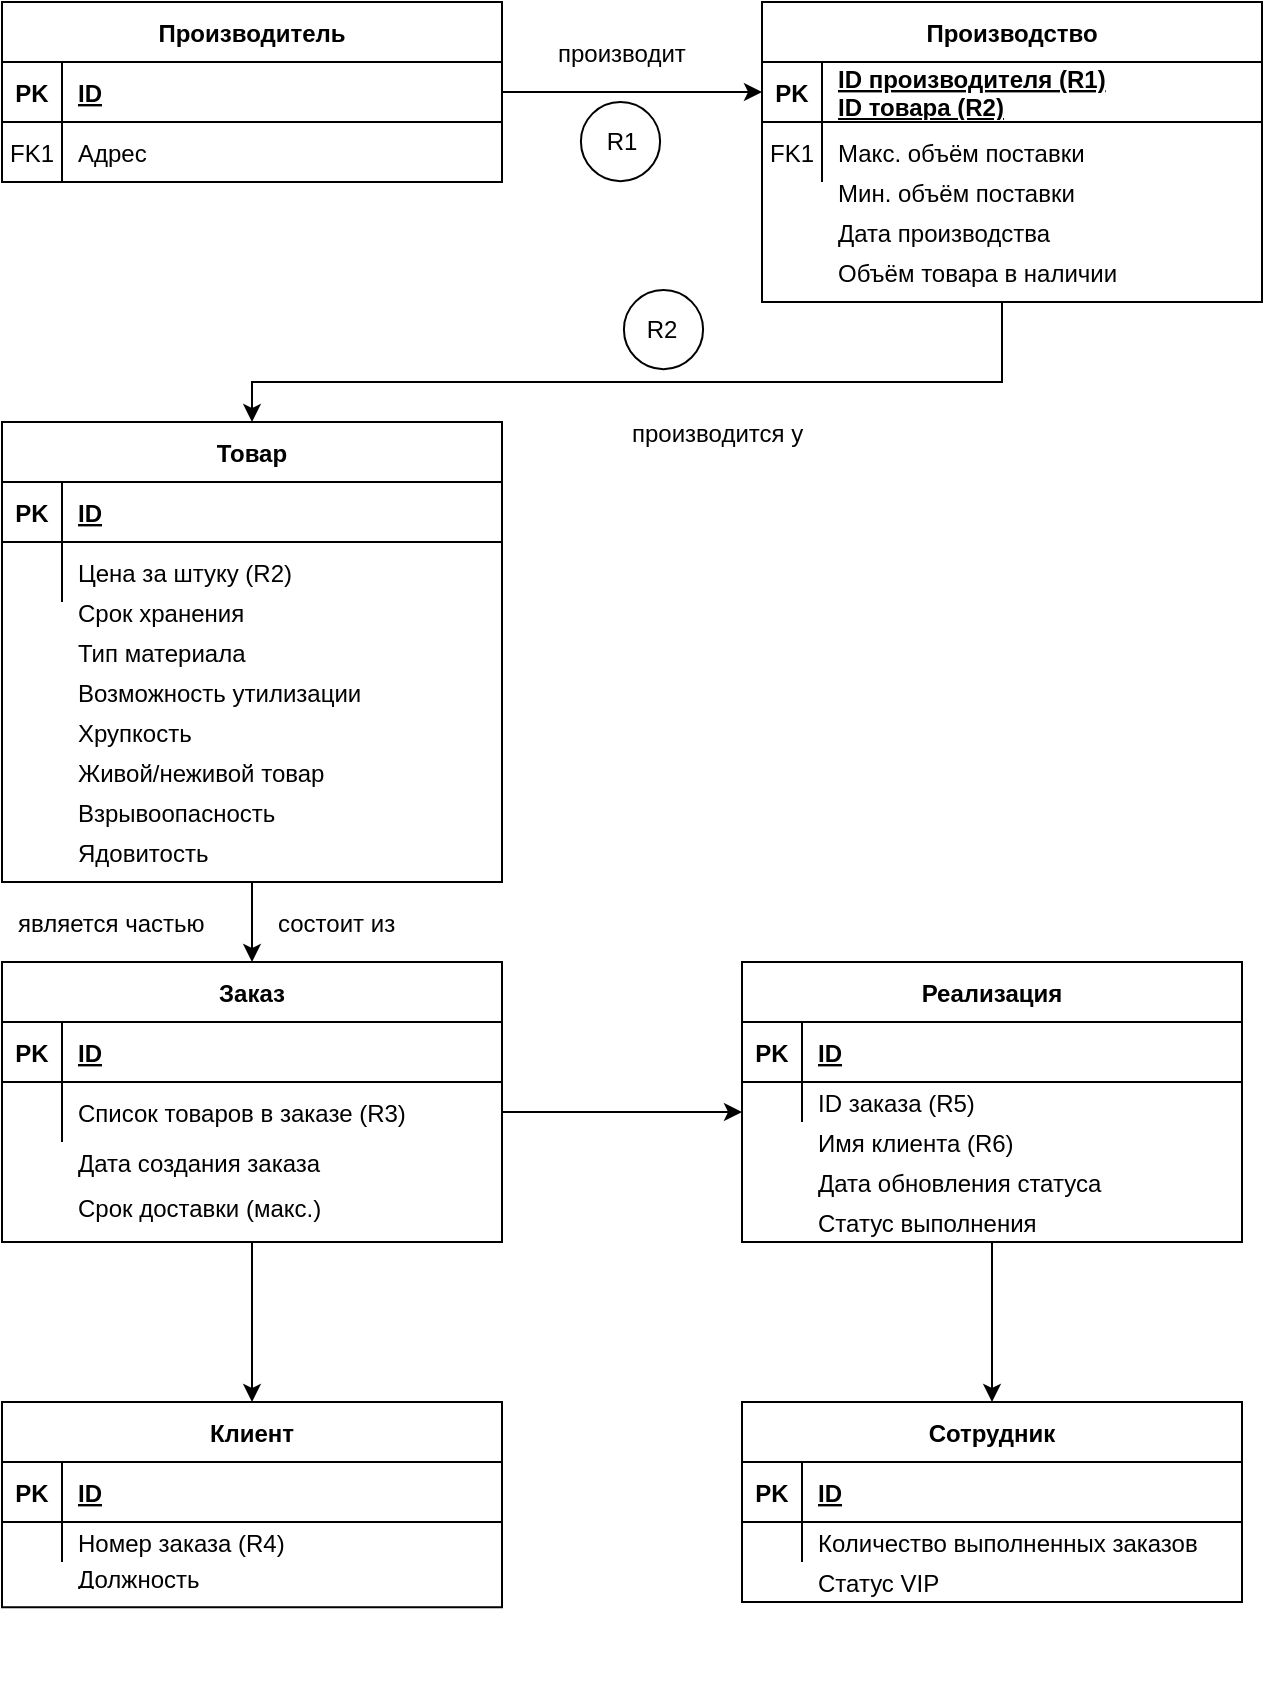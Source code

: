 <mxfile version="15.5.0" type="github">
  <diagram id="R2lEEEUBdFMjLlhIrx00" name="Page-1">
    <mxGraphModel dx="868" dy="450" grid="1" gridSize="10" guides="1" tooltips="1" connect="1" arrows="1" fold="1" page="1" pageScale="1" pageWidth="850" pageHeight="1100" math="0" shadow="0" extFonts="Permanent Marker^https://fonts.googleapis.com/css?family=Permanent+Marker">
      <root>
        <mxCell id="0" />
        <mxCell id="1" parent="0" />
        <mxCell id="C-vyLk0tnHw3VtMMgP7b-2" value="Производитель" style="shape=table;startSize=30;container=1;collapsible=1;childLayout=tableLayout;fixedRows=1;rowLines=0;fontStyle=1;align=center;resizeLast=1;" parent="1" vertex="1">
          <mxGeometry x="60" y="40" width="250" height="90" as="geometry" />
        </mxCell>
        <mxCell id="C-vyLk0tnHw3VtMMgP7b-3" value="" style="shape=partialRectangle;collapsible=0;dropTarget=0;pointerEvents=0;fillColor=none;points=[[0,0.5],[1,0.5]];portConstraint=eastwest;top=0;left=0;right=0;bottom=1;" parent="C-vyLk0tnHw3VtMMgP7b-2" vertex="1">
          <mxGeometry y="30" width="250" height="30" as="geometry" />
        </mxCell>
        <mxCell id="C-vyLk0tnHw3VtMMgP7b-4" value="PK" style="shape=partialRectangle;overflow=hidden;connectable=0;fillColor=none;top=0;left=0;bottom=0;right=0;fontStyle=1;" parent="C-vyLk0tnHw3VtMMgP7b-3" vertex="1">
          <mxGeometry width="30" height="30" as="geometry">
            <mxRectangle width="30" height="30" as="alternateBounds" />
          </mxGeometry>
        </mxCell>
        <mxCell id="C-vyLk0tnHw3VtMMgP7b-5" value="ID" style="shape=partialRectangle;overflow=hidden;connectable=0;fillColor=none;top=0;left=0;bottom=0;right=0;align=left;spacingLeft=6;fontStyle=5;" parent="C-vyLk0tnHw3VtMMgP7b-3" vertex="1">
          <mxGeometry x="30" width="220" height="30" as="geometry">
            <mxRectangle width="220" height="30" as="alternateBounds" />
          </mxGeometry>
        </mxCell>
        <mxCell id="C-vyLk0tnHw3VtMMgP7b-6" value="" style="shape=partialRectangle;collapsible=0;dropTarget=0;pointerEvents=0;fillColor=none;points=[[0,0.5],[1,0.5]];portConstraint=eastwest;top=0;left=0;right=0;bottom=0;" parent="C-vyLk0tnHw3VtMMgP7b-2" vertex="1">
          <mxGeometry y="60" width="250" height="30" as="geometry" />
        </mxCell>
        <mxCell id="C-vyLk0tnHw3VtMMgP7b-7" value="FK1" style="shape=partialRectangle;overflow=hidden;connectable=0;fillColor=none;top=0;left=0;bottom=0;right=0;" parent="C-vyLk0tnHw3VtMMgP7b-6" vertex="1">
          <mxGeometry width="30" height="30" as="geometry">
            <mxRectangle width="30" height="30" as="alternateBounds" />
          </mxGeometry>
        </mxCell>
        <mxCell id="C-vyLk0tnHw3VtMMgP7b-8" value="Адрес" style="shape=partialRectangle;overflow=hidden;connectable=0;fillColor=none;top=0;left=0;bottom=0;right=0;align=left;spacingLeft=6;" parent="C-vyLk0tnHw3VtMMgP7b-6" vertex="1">
          <mxGeometry x="30" width="220" height="30" as="geometry">
            <mxRectangle width="220" height="30" as="alternateBounds" />
          </mxGeometry>
        </mxCell>
        <mxCell id="wNKjYSVliJtvh4yzvfl7-5" value="" style="group" vertex="1" connectable="0" parent="1">
          <mxGeometry x="440" y="40" width="250" height="150" as="geometry" />
        </mxCell>
        <mxCell id="C-vyLk0tnHw3VtMMgP7b-13" value="Производство" style="shape=table;startSize=30;container=1;collapsible=1;childLayout=tableLayout;fixedRows=1;rowLines=0;fontStyle=1;align=center;resizeLast=1;" parent="wNKjYSVliJtvh4yzvfl7-5" vertex="1">
          <mxGeometry width="250" height="150" as="geometry" />
        </mxCell>
        <mxCell id="C-vyLk0tnHw3VtMMgP7b-14" value="" style="shape=partialRectangle;collapsible=0;dropTarget=0;pointerEvents=0;fillColor=none;points=[[0,0.5],[1,0.5]];portConstraint=eastwest;top=0;left=0;right=0;bottom=1;" parent="C-vyLk0tnHw3VtMMgP7b-13" vertex="1">
          <mxGeometry y="30" width="250" height="30" as="geometry" />
        </mxCell>
        <mxCell id="C-vyLk0tnHw3VtMMgP7b-15" value="PK" style="shape=partialRectangle;overflow=hidden;connectable=0;fillColor=none;top=0;left=0;bottom=0;right=0;fontStyle=1;" parent="C-vyLk0tnHw3VtMMgP7b-14" vertex="1">
          <mxGeometry width="30" height="30" as="geometry">
            <mxRectangle width="30" height="30" as="alternateBounds" />
          </mxGeometry>
        </mxCell>
        <mxCell id="C-vyLk0tnHw3VtMMgP7b-16" value="ID производителя (R1)&#xa;ID товара (R2)" style="shape=partialRectangle;overflow=hidden;connectable=0;fillColor=none;top=0;left=0;bottom=0;right=0;align=left;spacingLeft=6;fontStyle=5;" parent="C-vyLk0tnHw3VtMMgP7b-14" vertex="1">
          <mxGeometry x="30" width="220" height="30" as="geometry">
            <mxRectangle width="220" height="30" as="alternateBounds" />
          </mxGeometry>
        </mxCell>
        <mxCell id="C-vyLk0tnHw3VtMMgP7b-17" value="" style="shape=partialRectangle;collapsible=0;dropTarget=0;pointerEvents=0;fillColor=none;points=[[0,0.5],[1,0.5]];portConstraint=eastwest;top=0;left=0;right=0;bottom=0;" parent="C-vyLk0tnHw3VtMMgP7b-13" vertex="1">
          <mxGeometry y="60" width="250" height="30" as="geometry" />
        </mxCell>
        <mxCell id="C-vyLk0tnHw3VtMMgP7b-18" value="FK1" style="shape=partialRectangle;overflow=hidden;connectable=0;fillColor=none;top=0;left=0;bottom=0;right=0;" parent="C-vyLk0tnHw3VtMMgP7b-17" vertex="1">
          <mxGeometry width="30" height="30" as="geometry">
            <mxRectangle width="30" height="30" as="alternateBounds" />
          </mxGeometry>
        </mxCell>
        <mxCell id="C-vyLk0tnHw3VtMMgP7b-19" value="Макс. объём поставки" style="shape=partialRectangle;overflow=hidden;connectable=0;fillColor=none;top=0;left=0;bottom=0;right=0;align=left;spacingLeft=6;" parent="C-vyLk0tnHw3VtMMgP7b-17" vertex="1">
          <mxGeometry x="30" width="220" height="30" as="geometry">
            <mxRectangle width="220" height="30" as="alternateBounds" />
          </mxGeometry>
        </mxCell>
        <mxCell id="wNKjYSVliJtvh4yzvfl7-1" value="Мин. объём поставки" style="shape=partialRectangle;overflow=hidden;connectable=0;fillColor=none;top=0;left=0;bottom=0;right=0;align=left;spacingLeft=6;" vertex="1" parent="wNKjYSVliJtvh4yzvfl7-5">
          <mxGeometry x="30" y="80" width="220" height="30" as="geometry">
            <mxRectangle width="220" height="30" as="alternateBounds" />
          </mxGeometry>
        </mxCell>
        <mxCell id="wNKjYSVliJtvh4yzvfl7-3" value="Дата производства" style="shape=partialRectangle;overflow=hidden;connectable=0;fillColor=none;top=0;left=0;bottom=0;right=0;align=left;spacingLeft=6;" vertex="1" parent="wNKjYSVliJtvh4yzvfl7-5">
          <mxGeometry x="30" y="100" width="220" height="30" as="geometry">
            <mxRectangle width="220" height="30" as="alternateBounds" />
          </mxGeometry>
        </mxCell>
        <mxCell id="wNKjYSVliJtvh4yzvfl7-4" value="Объём товара в наличии" style="shape=partialRectangle;overflow=hidden;connectable=0;fillColor=none;top=0;left=0;bottom=0;right=0;align=left;spacingLeft=6;" vertex="1" parent="wNKjYSVliJtvh4yzvfl7-5">
          <mxGeometry x="30" y="120" width="220" height="30" as="geometry">
            <mxRectangle width="220" height="30" as="alternateBounds" />
          </mxGeometry>
        </mxCell>
        <mxCell id="wNKjYSVliJtvh4yzvfl7-15" value="" style="group" vertex="1" connectable="0" parent="1">
          <mxGeometry x="60" y="250" width="250" height="230" as="geometry" />
        </mxCell>
        <mxCell id="C-vyLk0tnHw3VtMMgP7b-23" value="Товар" style="shape=table;startSize=30;container=1;collapsible=1;childLayout=tableLayout;fixedRows=1;rowLines=0;fontStyle=1;align=center;resizeLast=1;" parent="wNKjYSVliJtvh4yzvfl7-15" vertex="1">
          <mxGeometry width="250" height="230" as="geometry" />
        </mxCell>
        <mxCell id="C-vyLk0tnHw3VtMMgP7b-24" value="" style="shape=partialRectangle;collapsible=0;dropTarget=0;pointerEvents=0;fillColor=none;points=[[0,0.5],[1,0.5]];portConstraint=eastwest;top=0;left=0;right=0;bottom=1;" parent="C-vyLk0tnHw3VtMMgP7b-23" vertex="1">
          <mxGeometry y="30" width="250" height="30" as="geometry" />
        </mxCell>
        <mxCell id="C-vyLk0tnHw3VtMMgP7b-25" value="PK" style="shape=partialRectangle;overflow=hidden;connectable=0;fillColor=none;top=0;left=0;bottom=0;right=0;fontStyle=1;" parent="C-vyLk0tnHw3VtMMgP7b-24" vertex="1">
          <mxGeometry width="30" height="30" as="geometry">
            <mxRectangle width="30" height="30" as="alternateBounds" />
          </mxGeometry>
        </mxCell>
        <mxCell id="C-vyLk0tnHw3VtMMgP7b-26" value="ID" style="shape=partialRectangle;overflow=hidden;connectable=0;fillColor=none;top=0;left=0;bottom=0;right=0;align=left;spacingLeft=6;fontStyle=5;" parent="C-vyLk0tnHw3VtMMgP7b-24" vertex="1">
          <mxGeometry x="30" width="220" height="30" as="geometry">
            <mxRectangle width="220" height="30" as="alternateBounds" />
          </mxGeometry>
        </mxCell>
        <mxCell id="C-vyLk0tnHw3VtMMgP7b-27" value="" style="shape=partialRectangle;collapsible=0;dropTarget=0;pointerEvents=0;fillColor=none;points=[[0,0.5],[1,0.5]];portConstraint=eastwest;top=0;left=0;right=0;bottom=0;" parent="C-vyLk0tnHw3VtMMgP7b-23" vertex="1">
          <mxGeometry y="60" width="250" height="30" as="geometry" />
        </mxCell>
        <mxCell id="C-vyLk0tnHw3VtMMgP7b-28" value="" style="shape=partialRectangle;overflow=hidden;connectable=0;fillColor=none;top=0;left=0;bottom=0;right=0;" parent="C-vyLk0tnHw3VtMMgP7b-27" vertex="1">
          <mxGeometry width="30" height="30" as="geometry">
            <mxRectangle width="30" height="30" as="alternateBounds" />
          </mxGeometry>
        </mxCell>
        <mxCell id="C-vyLk0tnHw3VtMMgP7b-29" value="Цена за штуку (R2)" style="shape=partialRectangle;overflow=hidden;connectable=0;fillColor=none;top=0;left=0;bottom=0;right=0;align=left;spacingLeft=6;" parent="C-vyLk0tnHw3VtMMgP7b-27" vertex="1">
          <mxGeometry x="30" width="220" height="30" as="geometry">
            <mxRectangle width="220" height="30" as="alternateBounds" />
          </mxGeometry>
        </mxCell>
        <mxCell id="wNKjYSVliJtvh4yzvfl7-8" value="Срок хранения" style="shape=partialRectangle;overflow=hidden;connectable=0;fillColor=none;top=0;left=0;bottom=0;right=0;align=left;spacingLeft=6;" vertex="1" parent="wNKjYSVliJtvh4yzvfl7-15">
          <mxGeometry x="30" y="80" width="220" height="30" as="geometry">
            <mxRectangle width="220" height="30" as="alternateBounds" />
          </mxGeometry>
        </mxCell>
        <mxCell id="wNKjYSVliJtvh4yzvfl7-9" value="Тип материала" style="shape=partialRectangle;overflow=hidden;connectable=0;fillColor=none;top=0;left=0;bottom=0;right=0;align=left;spacingLeft=6;" vertex="1" parent="wNKjYSVliJtvh4yzvfl7-15">
          <mxGeometry x="30" y="100" width="220" height="30" as="geometry">
            <mxRectangle width="220" height="30" as="alternateBounds" />
          </mxGeometry>
        </mxCell>
        <mxCell id="wNKjYSVliJtvh4yzvfl7-10" value="Возможность утилизации" style="shape=partialRectangle;overflow=hidden;connectable=0;fillColor=none;top=0;left=0;bottom=0;right=0;align=left;spacingLeft=6;" vertex="1" parent="wNKjYSVliJtvh4yzvfl7-15">
          <mxGeometry x="30" y="120" width="220" height="30" as="geometry">
            <mxRectangle width="220" height="30" as="alternateBounds" />
          </mxGeometry>
        </mxCell>
        <mxCell id="wNKjYSVliJtvh4yzvfl7-11" value="Хрупкость" style="shape=partialRectangle;overflow=hidden;connectable=0;fillColor=none;top=0;left=0;bottom=0;right=0;align=left;spacingLeft=6;" vertex="1" parent="wNKjYSVliJtvh4yzvfl7-15">
          <mxGeometry x="30" y="140" width="220" height="30" as="geometry">
            <mxRectangle width="220" height="30" as="alternateBounds" />
          </mxGeometry>
        </mxCell>
        <mxCell id="wNKjYSVliJtvh4yzvfl7-12" value="Живой/неживой товар" style="shape=partialRectangle;overflow=hidden;connectable=0;fillColor=none;top=0;left=0;bottom=0;right=0;align=left;spacingLeft=6;" vertex="1" parent="wNKjYSVliJtvh4yzvfl7-15">
          <mxGeometry x="30" y="160" width="220" height="30" as="geometry">
            <mxRectangle width="220" height="30" as="alternateBounds" />
          </mxGeometry>
        </mxCell>
        <mxCell id="wNKjYSVliJtvh4yzvfl7-13" value="Взрывоопасность" style="shape=partialRectangle;overflow=hidden;connectable=0;fillColor=none;top=0;left=0;bottom=0;right=0;align=left;spacingLeft=6;" vertex="1" parent="wNKjYSVliJtvh4yzvfl7-15">
          <mxGeometry x="30" y="180" width="220" height="30" as="geometry">
            <mxRectangle width="220" height="30" as="alternateBounds" />
          </mxGeometry>
        </mxCell>
        <mxCell id="wNKjYSVliJtvh4yzvfl7-14" value="Ядовитость" style="shape=partialRectangle;overflow=hidden;connectable=0;fillColor=none;top=0;left=0;bottom=0;right=0;align=left;spacingLeft=6;" vertex="1" parent="wNKjYSVliJtvh4yzvfl7-15">
          <mxGeometry x="30" y="200" width="220" height="30" as="geometry">
            <mxRectangle width="220" height="30" as="alternateBounds" />
          </mxGeometry>
        </mxCell>
        <mxCell id="wNKjYSVliJtvh4yzvfl7-31" value="" style="group" vertex="1" connectable="0" parent="1">
          <mxGeometry x="60" y="520" width="250" height="140" as="geometry" />
        </mxCell>
        <mxCell id="wNKjYSVliJtvh4yzvfl7-17" value="Заказ" style="shape=table;startSize=30;container=1;collapsible=1;childLayout=tableLayout;fixedRows=1;rowLines=0;fontStyle=1;align=center;resizeLast=1;" vertex="1" parent="wNKjYSVliJtvh4yzvfl7-31">
          <mxGeometry width="250" height="140" as="geometry" />
        </mxCell>
        <mxCell id="wNKjYSVliJtvh4yzvfl7-18" value="" style="shape=partialRectangle;collapsible=0;dropTarget=0;pointerEvents=0;fillColor=none;points=[[0,0.5],[1,0.5]];portConstraint=eastwest;top=0;left=0;right=0;bottom=1;" vertex="1" parent="wNKjYSVliJtvh4yzvfl7-17">
          <mxGeometry y="30" width="250" height="30" as="geometry" />
        </mxCell>
        <mxCell id="wNKjYSVliJtvh4yzvfl7-19" value="PK" style="shape=partialRectangle;overflow=hidden;connectable=0;fillColor=none;top=0;left=0;bottom=0;right=0;fontStyle=1;" vertex="1" parent="wNKjYSVliJtvh4yzvfl7-18">
          <mxGeometry width="30" height="30" as="geometry">
            <mxRectangle width="30" height="30" as="alternateBounds" />
          </mxGeometry>
        </mxCell>
        <mxCell id="wNKjYSVliJtvh4yzvfl7-20" value="ID" style="shape=partialRectangle;overflow=hidden;connectable=0;fillColor=none;top=0;left=0;bottom=0;right=0;align=left;spacingLeft=6;fontStyle=5;" vertex="1" parent="wNKjYSVliJtvh4yzvfl7-18">
          <mxGeometry x="30" width="220" height="30" as="geometry">
            <mxRectangle width="220" height="30" as="alternateBounds" />
          </mxGeometry>
        </mxCell>
        <mxCell id="wNKjYSVliJtvh4yzvfl7-21" value="" style="shape=partialRectangle;collapsible=0;dropTarget=0;pointerEvents=0;fillColor=none;points=[[0,0.5],[1,0.5]];portConstraint=eastwest;top=0;left=0;right=0;bottom=0;" vertex="1" parent="wNKjYSVliJtvh4yzvfl7-17">
          <mxGeometry y="60" width="250" height="30" as="geometry" />
        </mxCell>
        <mxCell id="wNKjYSVliJtvh4yzvfl7-22" value="" style="shape=partialRectangle;overflow=hidden;connectable=0;fillColor=none;top=0;left=0;bottom=0;right=0;" vertex="1" parent="wNKjYSVliJtvh4yzvfl7-21">
          <mxGeometry width="30" height="30" as="geometry">
            <mxRectangle width="30" height="30" as="alternateBounds" />
          </mxGeometry>
        </mxCell>
        <mxCell id="wNKjYSVliJtvh4yzvfl7-23" value="Список товаров в заказе (R3)" style="shape=partialRectangle;overflow=hidden;connectable=0;fillColor=none;top=0;left=0;bottom=0;right=0;align=left;spacingLeft=6;" vertex="1" parent="wNKjYSVliJtvh4yzvfl7-21">
          <mxGeometry x="30" width="220" height="30" as="geometry">
            <mxRectangle width="220" height="30" as="alternateBounds" />
          </mxGeometry>
        </mxCell>
        <mxCell id="wNKjYSVliJtvh4yzvfl7-25" value="Дата создания заказа" style="shape=partialRectangle;overflow=hidden;connectable=0;fillColor=none;top=0;left=0;bottom=0;right=0;align=left;spacingLeft=6;" vertex="1" parent="wNKjYSVliJtvh4yzvfl7-31">
          <mxGeometry x="30" y="90" width="220" height="20" as="geometry">
            <mxRectangle width="220" height="30" as="alternateBounds" />
          </mxGeometry>
        </mxCell>
        <mxCell id="wNKjYSVliJtvh4yzvfl7-38" value="Срок доставки (макс.)" style="shape=partialRectangle;overflow=hidden;connectable=0;fillColor=none;top=0;left=0;bottom=0;right=0;align=left;spacingLeft=6;" vertex="1" parent="wNKjYSVliJtvh4yzvfl7-31">
          <mxGeometry x="30" y="109.998" width="220" height="25.455" as="geometry">
            <mxRectangle width="220" height="30" as="alternateBounds" />
          </mxGeometry>
        </mxCell>
        <mxCell id="wNKjYSVliJtvh4yzvfl7-33" value="" style="endArrow=classic;html=1;rounded=0;edgeStyle=orthogonalEdgeStyle;entryX=0.5;entryY=0;entryDx=0;entryDy=0;" edge="1" parent="1" target="wNKjYSVliJtvh4yzvfl7-17">
          <mxGeometry width="50" height="50" relative="1" as="geometry">
            <mxPoint x="185" y="480" as="sourcePoint" />
            <mxPoint x="450" y="460" as="targetPoint" />
            <Array as="points">
              <mxPoint x="185" y="480" />
              <mxPoint x="185" y="480" />
            </Array>
          </mxGeometry>
        </mxCell>
        <mxCell id="wNKjYSVliJtvh4yzvfl7-39" value="" style="group" vertex="1" connectable="0" parent="1">
          <mxGeometry x="430" y="520" width="250" height="150" as="geometry" />
        </mxCell>
        <mxCell id="wNKjYSVliJtvh4yzvfl7-40" value="Реализация" style="shape=table;startSize=30;container=1;collapsible=1;childLayout=tableLayout;fixedRows=1;rowLines=0;fontStyle=1;align=center;resizeLast=1;" vertex="1" parent="wNKjYSVliJtvh4yzvfl7-39">
          <mxGeometry width="250" height="140" as="geometry" />
        </mxCell>
        <mxCell id="wNKjYSVliJtvh4yzvfl7-41" value="" style="shape=partialRectangle;collapsible=0;dropTarget=0;pointerEvents=0;fillColor=none;points=[[0,0.5],[1,0.5]];portConstraint=eastwest;top=0;left=0;right=0;bottom=1;" vertex="1" parent="wNKjYSVliJtvh4yzvfl7-40">
          <mxGeometry y="30" width="250" height="30" as="geometry" />
        </mxCell>
        <mxCell id="wNKjYSVliJtvh4yzvfl7-42" value="PK" style="shape=partialRectangle;overflow=hidden;connectable=0;fillColor=none;top=0;left=0;bottom=0;right=0;fontStyle=1;" vertex="1" parent="wNKjYSVliJtvh4yzvfl7-41">
          <mxGeometry width="30" height="30" as="geometry">
            <mxRectangle width="30" height="30" as="alternateBounds" />
          </mxGeometry>
        </mxCell>
        <mxCell id="wNKjYSVliJtvh4yzvfl7-43" value="ID" style="shape=partialRectangle;overflow=hidden;connectable=0;fillColor=none;top=0;left=0;bottom=0;right=0;align=left;spacingLeft=6;fontStyle=5;" vertex="1" parent="wNKjYSVliJtvh4yzvfl7-41">
          <mxGeometry x="30" width="220" height="30" as="geometry">
            <mxRectangle width="220" height="30" as="alternateBounds" />
          </mxGeometry>
        </mxCell>
        <mxCell id="wNKjYSVliJtvh4yzvfl7-44" value="" style="shape=partialRectangle;collapsible=0;dropTarget=0;pointerEvents=0;fillColor=none;points=[[0,0.5],[1,0.5]];portConstraint=eastwest;top=0;left=0;right=0;bottom=0;" vertex="1" parent="wNKjYSVliJtvh4yzvfl7-40">
          <mxGeometry y="60" width="250" height="20" as="geometry" />
        </mxCell>
        <mxCell id="wNKjYSVliJtvh4yzvfl7-45" value="" style="shape=partialRectangle;overflow=hidden;connectable=0;fillColor=none;top=0;left=0;bottom=0;right=0;" vertex="1" parent="wNKjYSVliJtvh4yzvfl7-44">
          <mxGeometry width="30" height="20" as="geometry">
            <mxRectangle width="30" height="20" as="alternateBounds" />
          </mxGeometry>
        </mxCell>
        <mxCell id="wNKjYSVliJtvh4yzvfl7-46" value="ID заказа (R5)" style="shape=partialRectangle;overflow=hidden;connectable=0;fillColor=none;top=0;left=0;bottom=0;right=0;align=left;spacingLeft=6;" vertex="1" parent="wNKjYSVliJtvh4yzvfl7-44">
          <mxGeometry x="30" width="220" height="20" as="geometry">
            <mxRectangle width="220" height="20" as="alternateBounds" />
          </mxGeometry>
        </mxCell>
        <mxCell id="wNKjYSVliJtvh4yzvfl7-47" value="Имя клиента (R6)" style="shape=partialRectangle;overflow=hidden;connectable=0;fillColor=none;top=0;left=0;bottom=0;right=0;align=left;spacingLeft=6;" vertex="1" parent="wNKjYSVliJtvh4yzvfl7-39">
          <mxGeometry x="30" y="80.434" width="220" height="19.565" as="geometry">
            <mxRectangle width="220" height="30" as="alternateBounds" />
          </mxGeometry>
        </mxCell>
        <mxCell id="wNKjYSVliJtvh4yzvfl7-48" value="Дата обновления статуса" style="shape=partialRectangle;overflow=hidden;connectable=0;fillColor=none;top=0;left=0;bottom=0;right=0;align=left;spacingLeft=6;" vertex="1" parent="wNKjYSVliJtvh4yzvfl7-39">
          <mxGeometry x="30" y="99.997" width="220" height="19.565" as="geometry">
            <mxRectangle width="220" height="30" as="alternateBounds" />
          </mxGeometry>
        </mxCell>
        <mxCell id="wNKjYSVliJtvh4yzvfl7-50" value="Статус выполнения" style="shape=partialRectangle;overflow=hidden;connectable=0;fillColor=none;top=0;left=0;bottom=0;right=0;align=left;spacingLeft=6;" vertex="1" parent="wNKjYSVliJtvh4yzvfl7-39">
          <mxGeometry x="30" y="120.001" width="220" height="19.565" as="geometry">
            <mxRectangle width="220" height="30" as="alternateBounds" />
          </mxGeometry>
        </mxCell>
        <mxCell id="wNKjYSVliJtvh4yzvfl7-54" value="" style="endArrow=classic;html=1;rounded=0;edgeStyle=orthogonalEdgeStyle;exitX=1;exitY=0.5;exitDx=0;exitDy=0;" edge="1" parent="1" source="wNKjYSVliJtvh4yzvfl7-21">
          <mxGeometry width="50" height="50" relative="1" as="geometry">
            <mxPoint x="300" y="680" as="sourcePoint" />
            <mxPoint x="430" y="595" as="targetPoint" />
            <Array as="points">
              <mxPoint x="430" y="595" />
            </Array>
          </mxGeometry>
        </mxCell>
        <mxCell id="wNKjYSVliJtvh4yzvfl7-55" value="" style="endArrow=classic;html=1;rounded=0;edgeStyle=orthogonalEdgeStyle;entryX=0.5;entryY=0;entryDx=0;entryDy=0;" edge="1" parent="1" target="C-vyLk0tnHw3VtMMgP7b-23">
          <mxGeometry width="50" height="50" relative="1" as="geometry">
            <mxPoint x="560" y="190" as="sourcePoint" />
            <mxPoint x="310" y="340" as="targetPoint" />
            <Array as="points">
              <mxPoint x="560" y="230" />
              <mxPoint x="185" y="230" />
            </Array>
          </mxGeometry>
        </mxCell>
        <mxCell id="wNKjYSVliJtvh4yzvfl7-57" style="edgeStyle=orthogonalEdgeStyle;rounded=0;orthogonalLoop=1;jettySize=auto;html=1;exitX=1;exitY=0.5;exitDx=0;exitDy=0;entryX=0;entryY=0.5;entryDx=0;entryDy=0;" edge="1" parent="1" source="C-vyLk0tnHw3VtMMgP7b-3" target="C-vyLk0tnHw3VtMMgP7b-14">
          <mxGeometry relative="1" as="geometry" />
        </mxCell>
        <mxCell id="wNKjYSVliJtvh4yzvfl7-70" value="" style="group" vertex="1" connectable="0" parent="1">
          <mxGeometry x="60" y="740" width="250" height="110" as="geometry" />
        </mxCell>
        <mxCell id="wNKjYSVliJtvh4yzvfl7-71" value="Клиент" style="shape=table;startSize=30;container=1;collapsible=1;childLayout=tableLayout;fixedRows=1;rowLines=0;fontStyle=1;align=center;resizeLast=1;" vertex="1" parent="wNKjYSVliJtvh4yzvfl7-70">
          <mxGeometry width="250" height="102.667" as="geometry" />
        </mxCell>
        <mxCell id="wNKjYSVliJtvh4yzvfl7-72" value="" style="shape=partialRectangle;collapsible=0;dropTarget=0;pointerEvents=0;fillColor=none;points=[[0,0.5],[1,0.5]];portConstraint=eastwest;top=0;left=0;right=0;bottom=1;" vertex="1" parent="wNKjYSVliJtvh4yzvfl7-71">
          <mxGeometry y="30" width="250" height="30" as="geometry" />
        </mxCell>
        <mxCell id="wNKjYSVliJtvh4yzvfl7-73" value="PK" style="shape=partialRectangle;overflow=hidden;connectable=0;fillColor=none;top=0;left=0;bottom=0;right=0;fontStyle=1;" vertex="1" parent="wNKjYSVliJtvh4yzvfl7-72">
          <mxGeometry width="30" height="30" as="geometry">
            <mxRectangle width="30" height="30" as="alternateBounds" />
          </mxGeometry>
        </mxCell>
        <mxCell id="wNKjYSVliJtvh4yzvfl7-74" value="ID" style="shape=partialRectangle;overflow=hidden;connectable=0;fillColor=none;top=0;left=0;bottom=0;right=0;align=left;spacingLeft=6;fontStyle=5;" vertex="1" parent="wNKjYSVliJtvh4yzvfl7-72">
          <mxGeometry x="30" width="220" height="30" as="geometry">
            <mxRectangle width="220" height="30" as="alternateBounds" />
          </mxGeometry>
        </mxCell>
        <mxCell id="wNKjYSVliJtvh4yzvfl7-75" value="" style="shape=partialRectangle;collapsible=0;dropTarget=0;pointerEvents=0;fillColor=none;points=[[0,0.5],[1,0.5]];portConstraint=eastwest;top=0;left=0;right=0;bottom=0;" vertex="1" parent="wNKjYSVliJtvh4yzvfl7-71">
          <mxGeometry y="60" width="250" height="20" as="geometry" />
        </mxCell>
        <mxCell id="wNKjYSVliJtvh4yzvfl7-76" value="" style="shape=partialRectangle;overflow=hidden;connectable=0;fillColor=none;top=0;left=0;bottom=0;right=0;" vertex="1" parent="wNKjYSVliJtvh4yzvfl7-75">
          <mxGeometry width="30" height="20" as="geometry">
            <mxRectangle width="30" height="20" as="alternateBounds" />
          </mxGeometry>
        </mxCell>
        <mxCell id="wNKjYSVliJtvh4yzvfl7-77" value="Номер заказа (R4)" style="shape=partialRectangle;overflow=hidden;connectable=0;fillColor=none;top=0;left=0;bottom=0;right=0;align=left;spacingLeft=6;" vertex="1" parent="wNKjYSVliJtvh4yzvfl7-75">
          <mxGeometry x="30" width="220" height="20" as="geometry">
            <mxRectangle width="220" height="20" as="alternateBounds" />
          </mxGeometry>
        </mxCell>
        <mxCell id="wNKjYSVliJtvh4yzvfl7-78" value="Должность" style="shape=partialRectangle;overflow=hidden;connectable=0;fillColor=none;top=0;left=0;bottom=0;right=0;align=left;spacingLeft=6;" vertex="1" parent="wNKjYSVliJtvh4yzvfl7-70">
          <mxGeometry x="30" y="80.005" width="220" height="14.348" as="geometry">
            <mxRectangle width="220" height="30" as="alternateBounds" />
          </mxGeometry>
        </mxCell>
        <mxCell id="wNKjYSVliJtvh4yzvfl7-81" value="" style="group" vertex="1" connectable="0" parent="1">
          <mxGeometry x="430" y="740" width="250" height="150" as="geometry" />
        </mxCell>
        <mxCell id="wNKjYSVliJtvh4yzvfl7-82" value="Сотрудник" style="shape=table;startSize=30;container=1;collapsible=1;childLayout=tableLayout;fixedRows=1;rowLines=0;fontStyle=1;align=center;resizeLast=1;" vertex="1" parent="wNKjYSVliJtvh4yzvfl7-81">
          <mxGeometry width="250" height="100" as="geometry" />
        </mxCell>
        <mxCell id="wNKjYSVliJtvh4yzvfl7-83" value="" style="shape=partialRectangle;collapsible=0;dropTarget=0;pointerEvents=0;fillColor=none;points=[[0,0.5],[1,0.5]];portConstraint=eastwest;top=0;left=0;right=0;bottom=1;" vertex="1" parent="wNKjYSVliJtvh4yzvfl7-82">
          <mxGeometry y="30" width="250" height="30" as="geometry" />
        </mxCell>
        <mxCell id="wNKjYSVliJtvh4yzvfl7-84" value="PK" style="shape=partialRectangle;overflow=hidden;connectable=0;fillColor=none;top=0;left=0;bottom=0;right=0;fontStyle=1;" vertex="1" parent="wNKjYSVliJtvh4yzvfl7-83">
          <mxGeometry width="30" height="30" as="geometry">
            <mxRectangle width="30" height="30" as="alternateBounds" />
          </mxGeometry>
        </mxCell>
        <mxCell id="wNKjYSVliJtvh4yzvfl7-85" value="ID" style="shape=partialRectangle;overflow=hidden;connectable=0;fillColor=none;top=0;left=0;bottom=0;right=0;align=left;spacingLeft=6;fontStyle=5;" vertex="1" parent="wNKjYSVliJtvh4yzvfl7-83">
          <mxGeometry x="30" width="220" height="30" as="geometry">
            <mxRectangle width="220" height="30" as="alternateBounds" />
          </mxGeometry>
        </mxCell>
        <mxCell id="wNKjYSVliJtvh4yzvfl7-86" value="" style="shape=partialRectangle;collapsible=0;dropTarget=0;pointerEvents=0;fillColor=none;points=[[0,0.5],[1,0.5]];portConstraint=eastwest;top=0;left=0;right=0;bottom=0;" vertex="1" parent="wNKjYSVliJtvh4yzvfl7-82">
          <mxGeometry y="60" width="250" height="20" as="geometry" />
        </mxCell>
        <mxCell id="wNKjYSVliJtvh4yzvfl7-87" value="" style="shape=partialRectangle;overflow=hidden;connectable=0;fillColor=none;top=0;left=0;bottom=0;right=0;" vertex="1" parent="wNKjYSVliJtvh4yzvfl7-86">
          <mxGeometry width="30" height="20" as="geometry">
            <mxRectangle width="30" height="20" as="alternateBounds" />
          </mxGeometry>
        </mxCell>
        <mxCell id="wNKjYSVliJtvh4yzvfl7-88" value="Количество выполненных заказов" style="shape=partialRectangle;overflow=hidden;connectable=0;fillColor=none;top=0;left=0;bottom=0;right=0;align=left;spacingLeft=6;" vertex="1" parent="wNKjYSVliJtvh4yzvfl7-86">
          <mxGeometry x="30" width="220" height="20" as="geometry">
            <mxRectangle width="220" height="20" as="alternateBounds" />
          </mxGeometry>
        </mxCell>
        <mxCell id="wNKjYSVliJtvh4yzvfl7-89" value="Статус VIP" style="shape=partialRectangle;overflow=hidden;connectable=0;fillColor=none;top=0;left=0;bottom=0;right=0;align=left;spacingLeft=6;" vertex="1" parent="wNKjYSVliJtvh4yzvfl7-81">
          <mxGeometry x="30" y="80.434" width="220" height="19.565" as="geometry">
            <mxRectangle width="220" height="30" as="alternateBounds" />
          </mxGeometry>
        </mxCell>
        <mxCell id="wNKjYSVliJtvh4yzvfl7-95" value="" style="endArrow=classic;html=1;rounded=0;edgeStyle=orthogonalEdgeStyle;exitX=0.5;exitY=1;exitDx=0;exitDy=0;entryX=0.5;entryY=0;entryDx=0;entryDy=0;" edge="1" parent="1" source="wNKjYSVliJtvh4yzvfl7-40" target="wNKjYSVliJtvh4yzvfl7-82">
          <mxGeometry width="50" height="50" relative="1" as="geometry">
            <mxPoint x="730" y="700" as="sourcePoint" />
            <mxPoint x="780" y="650" as="targetPoint" />
          </mxGeometry>
        </mxCell>
        <mxCell id="wNKjYSVliJtvh4yzvfl7-97" value="" style="endArrow=classic;html=1;rounded=0;edgeStyle=orthogonalEdgeStyle;exitX=0.5;exitY=1;exitDx=0;exitDy=0;entryX=0.5;entryY=0;entryDx=0;entryDy=0;" edge="1" parent="1" source="wNKjYSVliJtvh4yzvfl7-17" target="wNKjYSVliJtvh4yzvfl7-71">
          <mxGeometry width="50" height="50" relative="1" as="geometry">
            <mxPoint x="575" y="680" as="sourcePoint" />
            <mxPoint x="575" y="760" as="targetPoint" />
          </mxGeometry>
        </mxCell>
        <mxCell id="wNKjYSVliJtvh4yzvfl7-98" value="производит" style="shape=partialRectangle;overflow=hidden;connectable=0;fillColor=none;top=0;left=0;bottom=0;right=0;align=left;spacingLeft=6;" vertex="1" parent="1">
          <mxGeometry x="330" y="50" width="85" height="30" as="geometry">
            <mxRectangle width="220" height="30" as="alternateBounds" />
          </mxGeometry>
        </mxCell>
        <mxCell id="wNKjYSVliJtvh4yzvfl7-105" value="" style="group" vertex="1" connectable="0" parent="1">
          <mxGeometry x="345.5" y="90" width="47.5" height="40" as="geometry" />
        </mxCell>
        <mxCell id="wNKjYSVliJtvh4yzvfl7-99" value="" style="ellipse;whiteSpace=wrap;html=1;aspect=fixed;labelBackgroundColor=#FFFFFF;align=left;" vertex="1" parent="wNKjYSVliJtvh4yzvfl7-105">
          <mxGeometry x="3.958" width="39.583" height="39.583" as="geometry" />
        </mxCell>
        <mxCell id="wNKjYSVliJtvh4yzvfl7-104" value="R1" style="text;html=1;strokeColor=none;fillColor=none;align=center;verticalAlign=middle;whiteSpace=wrap;rounded=0;labelBackgroundColor=#FFFFFF;" vertex="1" parent="wNKjYSVliJtvh4yzvfl7-105">
          <mxGeometry y="8" width="47.5" height="24" as="geometry" />
        </mxCell>
        <mxCell id="wNKjYSVliJtvh4yzvfl7-109" value="" style="group" vertex="1" connectable="0" parent="1">
          <mxGeometry x="367" y="184" width="47.5" height="40" as="geometry" />
        </mxCell>
        <mxCell id="wNKjYSVliJtvh4yzvfl7-110" value="" style="ellipse;whiteSpace=wrap;html=1;aspect=fixed;labelBackgroundColor=#FFFFFF;align=left;" vertex="1" parent="wNKjYSVliJtvh4yzvfl7-109">
          <mxGeometry x="3.958" width="39.583" height="39.583" as="geometry" />
        </mxCell>
        <mxCell id="wNKjYSVliJtvh4yzvfl7-111" value="R2" style="text;html=1;strokeColor=none;fillColor=none;align=center;verticalAlign=middle;whiteSpace=wrap;rounded=0;labelBackgroundColor=#FFFFFF;" vertex="1" parent="wNKjYSVliJtvh4yzvfl7-109">
          <mxGeometry x="-1" y="8" width="47.5" height="24" as="geometry" />
        </mxCell>
        <mxCell id="wNKjYSVliJtvh4yzvfl7-117" value="производится у" style="shape=partialRectangle;overflow=hidden;connectable=0;fillColor=none;top=0;left=0;bottom=0;right=0;align=left;spacingLeft=6;" vertex="1" parent="1">
          <mxGeometry x="367" y="240" width="113" height="30" as="geometry">
            <mxRectangle width="220" height="30" as="alternateBounds" />
          </mxGeometry>
        </mxCell>
        <mxCell id="wNKjYSVliJtvh4yzvfl7-118" value="состоит из" style="shape=partialRectangle;overflow=hidden;connectable=0;fillColor=none;top=0;left=0;bottom=0;right=0;align=left;spacingLeft=6;" vertex="1" parent="1">
          <mxGeometry x="190" y="490" width="90" height="20" as="geometry">
            <mxRectangle width="220" height="30" as="alternateBounds" />
          </mxGeometry>
        </mxCell>
        <mxCell id="wNKjYSVliJtvh4yzvfl7-119" value="является частью" style="shape=partialRectangle;overflow=hidden;connectable=0;fillColor=none;top=0;left=0;bottom=0;right=0;align=left;spacingLeft=6;" vertex="1" parent="1">
          <mxGeometry x="60" y="485" width="113" height="30" as="geometry">
            <mxRectangle width="220" height="30" as="alternateBounds" />
          </mxGeometry>
        </mxCell>
      </root>
    </mxGraphModel>
  </diagram>
</mxfile>
